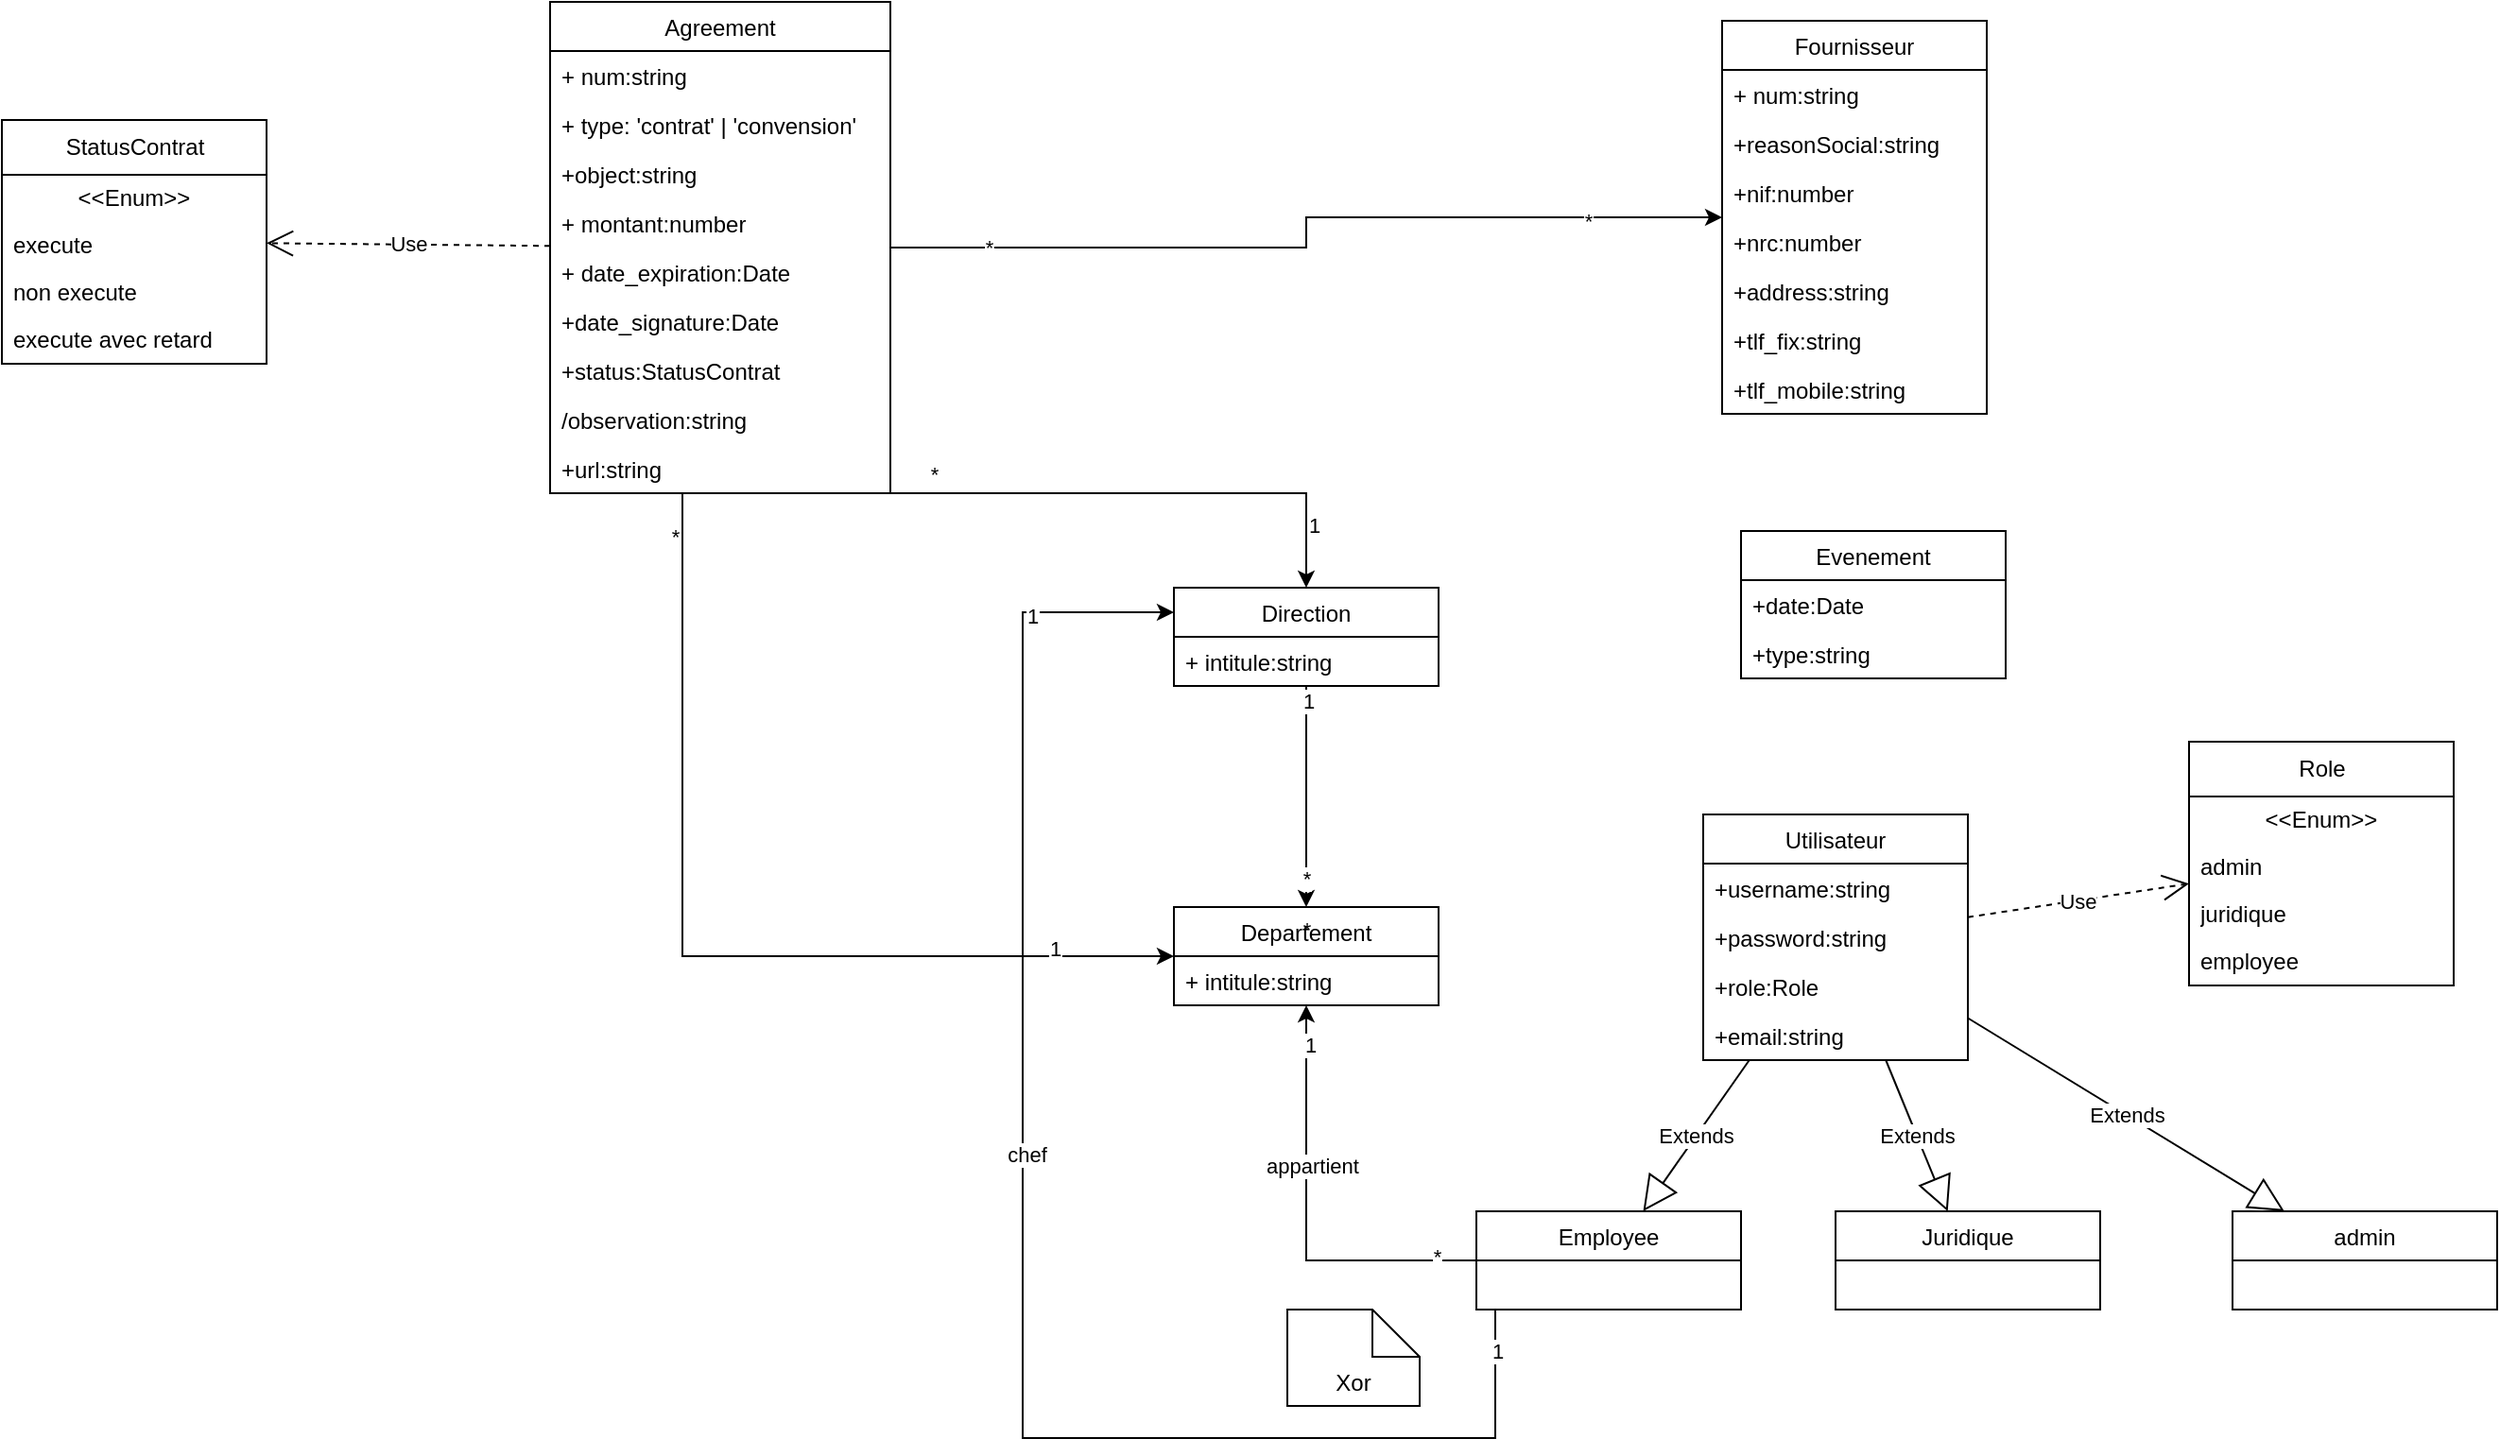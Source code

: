 <mxfile version="20.2.8" type="device"><diagram id="EL7lMZiAikVHlqi0tUtx" name="Page-1"><mxGraphModel dx="2162" dy="692" grid="1" gridSize="10" guides="1" tooltips="1" connect="1" arrows="1" fold="1" page="1" pageScale="1" pageWidth="827" pageHeight="1169" math="0" shadow="0"><root><mxCell id="0"/><mxCell id="1" parent="0"/><mxCell id="Uerh0-OQ4QakUVZc5MlC-25" value="" style="edgeStyle=orthogonalEdgeStyle;rounded=0;orthogonalLoop=1;jettySize=auto;html=1;" parent="1" source="Uerh0-OQ4QakUVZc5MlC-1" target="Uerh0-OQ4QakUVZc5MlC-7" edge="1"><mxGeometry relative="1" as="geometry"><mxPoint x="340" y="128" as="targetPoint"/></mxGeometry></mxCell><mxCell id="Uerh0-OQ4QakUVZc5MlC-26" value="*" style="edgeLabel;html=1;align=center;verticalAlign=middle;resizable=0;points=[];" parent="Uerh0-OQ4QakUVZc5MlC-25" vertex="1" connectable="0"><mxGeometry x="0.687" y="-2" relative="1" as="geometry"><mxPoint as="offset"/></mxGeometry></mxCell><mxCell id="Uerh0-OQ4QakUVZc5MlC-27" value="*" style="edgeLabel;html=1;align=center;verticalAlign=middle;resizable=0;points=[];" parent="Uerh0-OQ4QakUVZc5MlC-25" vertex="1" connectable="0"><mxGeometry x="-0.771" relative="1" as="geometry"><mxPoint as="offset"/></mxGeometry></mxCell><mxCell id="Uerh0-OQ4QakUVZc5MlC-93" value="" style="edgeStyle=orthogonalEdgeStyle;rounded=0;orthogonalLoop=1;jettySize=auto;html=1;" parent="1" source="Uerh0-OQ4QakUVZc5MlC-1" target="Uerh0-OQ4QakUVZc5MlC-29" edge="1"><mxGeometry relative="1" as="geometry"><mxPoint x="140" y="412" as="targetPoint"/><Array as="points"><mxPoint x="140" y="300"/><mxPoint x="360" y="300"/></Array></mxGeometry></mxCell><mxCell id="Uerh0-OQ4QakUVZc5MlC-94" value="1" style="edgeLabel;html=1;align=center;verticalAlign=middle;resizable=0;points=[];" parent="Uerh0-OQ4QakUVZc5MlC-93" vertex="1" connectable="0"><mxGeometry x="0.75" y="4" relative="1" as="geometry"><mxPoint as="offset"/></mxGeometry></mxCell><mxCell id="Uerh0-OQ4QakUVZc5MlC-95" value="*" style="edgeLabel;html=1;align=center;verticalAlign=middle;resizable=0;points=[];" parent="Uerh0-OQ4QakUVZc5MlC-93" vertex="1" connectable="0"><mxGeometry x="-0.781" y="3" relative="1" as="geometry"><mxPoint x="-7" y="-7" as="offset"/></mxGeometry></mxCell><mxCell id="Uerh0-OQ4QakUVZc5MlC-1" value="Agreement" style="swimlane;fontStyle=0;childLayout=stackLayout;horizontal=1;startSize=26;fillColor=none;horizontalStack=0;resizeParent=1;resizeParentMax=0;resizeLast=0;collapsible=1;marginBottom=0;" parent="1" vertex="1"><mxGeometry x="-40" y="40" width="180" height="260" as="geometry"/></mxCell><mxCell id="Uerh0-OQ4QakUVZc5MlC-2" value="+ num:string" style="text;strokeColor=none;fillColor=none;align=left;verticalAlign=top;spacingLeft=4;spacingRight=4;overflow=hidden;rotatable=0;points=[[0,0.5],[1,0.5]];portConstraint=eastwest;" parent="Uerh0-OQ4QakUVZc5MlC-1" vertex="1"><mxGeometry y="26" width="180" height="26" as="geometry"/></mxCell><mxCell id="Uerh0-OQ4QakUVZc5MlC-28" value="+ type: 'contrat' | 'convension'" style="text;strokeColor=none;fillColor=none;align=left;verticalAlign=top;spacingLeft=4;spacingRight=4;overflow=hidden;rotatable=0;points=[[0,0.5],[1,0.5]];portConstraint=eastwest;" parent="Uerh0-OQ4QakUVZc5MlC-1" vertex="1"><mxGeometry y="52" width="180" height="26" as="geometry"/></mxCell><mxCell id="Uerh0-OQ4QakUVZc5MlC-3" value="+object:string" style="text;strokeColor=none;fillColor=none;align=left;verticalAlign=top;spacingLeft=4;spacingRight=4;overflow=hidden;rotatable=0;points=[[0,0.5],[1,0.5]];portConstraint=eastwest;" parent="Uerh0-OQ4QakUVZc5MlC-1" vertex="1"><mxGeometry y="78" width="180" height="26" as="geometry"/></mxCell><mxCell id="Uerh0-OQ4QakUVZc5MlC-4" value="+ montant:number" style="text;strokeColor=none;fillColor=none;align=left;verticalAlign=top;spacingLeft=4;spacingRight=4;overflow=hidden;rotatable=0;points=[[0,0.5],[1,0.5]];portConstraint=eastwest;" parent="Uerh0-OQ4QakUVZc5MlC-1" vertex="1"><mxGeometry y="104" width="180" height="26" as="geometry"/></mxCell><mxCell id="Uerh0-OQ4QakUVZc5MlC-5" value="+ date_expiration:Date" style="text;strokeColor=none;fillColor=none;align=left;verticalAlign=top;spacingLeft=4;spacingRight=4;overflow=hidden;rotatable=0;points=[[0,0.5],[1,0.5]];portConstraint=eastwest;" parent="Uerh0-OQ4QakUVZc5MlC-1" vertex="1"><mxGeometry y="130" width="180" height="26" as="geometry"/></mxCell><mxCell id="Uerh0-OQ4QakUVZc5MlC-6" value="+date_signature:Date" style="text;strokeColor=none;fillColor=none;align=left;verticalAlign=top;spacingLeft=4;spacingRight=4;overflow=hidden;rotatable=0;points=[[0,0.5],[1,0.5]];portConstraint=eastwest;" parent="Uerh0-OQ4QakUVZc5MlC-1" vertex="1"><mxGeometry y="156" width="180" height="26" as="geometry"/></mxCell><mxCell id="Uerh0-OQ4QakUVZc5MlC-65" value="+status:StatusContrat" style="text;strokeColor=none;fillColor=none;align=left;verticalAlign=top;spacingLeft=4;spacingRight=4;overflow=hidden;rotatable=0;points=[[0,0.5],[1,0.5]];portConstraint=eastwest;" parent="Uerh0-OQ4QakUVZc5MlC-1" vertex="1"><mxGeometry y="182" width="180" height="26" as="geometry"/></mxCell><mxCell id="Uerh0-OQ4QakUVZc5MlC-96" value="/observation:string" style="text;strokeColor=none;fillColor=none;align=left;verticalAlign=top;spacingLeft=4;spacingRight=4;overflow=hidden;rotatable=0;points=[[0,0.5],[1,0.5]];portConstraint=eastwest;" parent="Uerh0-OQ4QakUVZc5MlC-1" vertex="1"><mxGeometry y="208" width="180" height="26" as="geometry"/></mxCell><mxCell id="Uerh0-OQ4QakUVZc5MlC-127" value="+url:string" style="text;strokeColor=none;fillColor=none;align=left;verticalAlign=top;spacingLeft=4;spacingRight=4;overflow=hidden;rotatable=0;points=[[0,0.5],[1,0.5]];portConstraint=eastwest;" parent="Uerh0-OQ4QakUVZc5MlC-1" vertex="1"><mxGeometry y="234" width="180" height="26" as="geometry"/></mxCell><mxCell id="Uerh0-OQ4QakUVZc5MlC-7" value="Fournisseur" style="swimlane;fontStyle=0;childLayout=stackLayout;horizontal=1;startSize=26;fillColor=none;horizontalStack=0;resizeParent=1;resizeParentMax=0;resizeLast=0;collapsible=1;marginBottom=0;" parent="1" vertex="1"><mxGeometry x="580" y="50" width="140" height="208" as="geometry"/></mxCell><mxCell id="Uerh0-OQ4QakUVZc5MlC-8" value="+ num:string" style="text;strokeColor=none;fillColor=none;align=left;verticalAlign=top;spacingLeft=4;spacingRight=4;overflow=hidden;rotatable=0;points=[[0,0.5],[1,0.5]];portConstraint=eastwest;" parent="Uerh0-OQ4QakUVZc5MlC-7" vertex="1"><mxGeometry y="26" width="140" height="26" as="geometry"/></mxCell><mxCell id="Uerh0-OQ4QakUVZc5MlC-9" value="+reasonSocial:string" style="text;strokeColor=none;fillColor=none;align=left;verticalAlign=top;spacingLeft=4;spacingRight=4;overflow=hidden;rotatable=0;points=[[0,0.5],[1,0.5]];portConstraint=eastwest;" parent="Uerh0-OQ4QakUVZc5MlC-7" vertex="1"><mxGeometry y="52" width="140" height="26" as="geometry"/></mxCell><mxCell id="Uerh0-OQ4QakUVZc5MlC-13" value="+nif:number" style="text;strokeColor=none;fillColor=none;align=left;verticalAlign=top;spacingLeft=4;spacingRight=4;overflow=hidden;rotatable=0;points=[[0,0.5],[1,0.5]];portConstraint=eastwest;" parent="Uerh0-OQ4QakUVZc5MlC-7" vertex="1"><mxGeometry y="78" width="140" height="26" as="geometry"/></mxCell><mxCell id="Uerh0-OQ4QakUVZc5MlC-17" value="+nrc:number" style="text;strokeColor=none;fillColor=none;align=left;verticalAlign=top;spacingLeft=4;spacingRight=4;overflow=hidden;rotatable=0;points=[[0,0.5],[1,0.5]];portConstraint=eastwest;" parent="Uerh0-OQ4QakUVZc5MlC-7" vertex="1"><mxGeometry y="104" width="140" height="26" as="geometry"/></mxCell><mxCell id="Uerh0-OQ4QakUVZc5MlC-14" value="+address:string" style="text;strokeColor=none;fillColor=none;align=left;verticalAlign=top;spacingLeft=4;spacingRight=4;overflow=hidden;rotatable=0;points=[[0,0.5],[1,0.5]];portConstraint=eastwest;" parent="Uerh0-OQ4QakUVZc5MlC-7" vertex="1"><mxGeometry y="130" width="140" height="26" as="geometry"/></mxCell><mxCell id="Uerh0-OQ4QakUVZc5MlC-15" value="+tlf_fix:string" style="text;strokeColor=none;fillColor=none;align=left;verticalAlign=top;spacingLeft=4;spacingRight=4;overflow=hidden;rotatable=0;points=[[0,0.5],[1,0.5]];portConstraint=eastwest;" parent="Uerh0-OQ4QakUVZc5MlC-7" vertex="1"><mxGeometry y="156" width="140" height="26" as="geometry"/></mxCell><mxCell id="Uerh0-OQ4QakUVZc5MlC-16" value="+tlf_mobile:string" style="text;strokeColor=none;fillColor=none;align=left;verticalAlign=top;spacingLeft=4;spacingRight=4;overflow=hidden;rotatable=0;points=[[0,0.5],[1,0.5]];portConstraint=eastwest;" parent="Uerh0-OQ4QakUVZc5MlC-7" vertex="1"><mxGeometry y="182" width="140" height="26" as="geometry"/></mxCell><mxCell id="Uerh0-OQ4QakUVZc5MlC-40" value="" style="edgeStyle=orthogonalEdgeStyle;rounded=0;orthogonalLoop=1;jettySize=auto;html=1;" parent="1" source="Uerh0-OQ4QakUVZc5MlC-29" target="Uerh0-OQ4QakUVZc5MlC-37" edge="1"><mxGeometry relative="1" as="geometry"><mxPoint x="390" y="336" as="targetPoint"/><Array as="points"><mxPoint x="360" y="460"/><mxPoint x="360" y="460"/></Array></mxGeometry></mxCell><mxCell id="Uerh0-OQ4QakUVZc5MlC-41" value="*" style="edgeLabel;html=1;align=center;verticalAlign=middle;resizable=0;points=[];" parent="Uerh0-OQ4QakUVZc5MlC-40" vertex="1" connectable="0"><mxGeometry x="0.647" y="2" relative="1" as="geometry"><mxPoint x="-2" y="32" as="offset"/></mxGeometry></mxCell><mxCell id="Uerh0-OQ4QakUVZc5MlC-42" value="1" style="edgeLabel;html=1;align=center;verticalAlign=middle;resizable=0;points=[];" parent="Uerh0-OQ4QakUVZc5MlC-40" vertex="1" connectable="0"><mxGeometry x="-0.866" y="1" relative="1" as="geometry"><mxPoint as="offset"/></mxGeometry></mxCell><mxCell id="Uerh0-OQ4QakUVZc5MlC-91" value="*" style="edgeLabel;html=1;align=center;verticalAlign=middle;resizable=0;points=[];" parent="Uerh0-OQ4QakUVZc5MlC-40" vertex="1" connectable="0"><mxGeometry x="0.743" relative="1" as="geometry"><mxPoint as="offset"/></mxGeometry></mxCell><mxCell id="Uerh0-OQ4QakUVZc5MlC-29" value="Direction" style="swimlane;fontStyle=0;childLayout=stackLayout;horizontal=1;startSize=26;fillColor=none;horizontalStack=0;resizeParent=1;resizeParentMax=0;resizeLast=0;collapsible=1;marginBottom=0;" parent="1" vertex="1"><mxGeometry x="290" y="350" width="140" height="52" as="geometry"/></mxCell><mxCell id="Uerh0-OQ4QakUVZc5MlC-30" value="+ intitule:string" style="text;strokeColor=none;fillColor=none;align=left;verticalAlign=top;spacingLeft=4;spacingRight=4;overflow=hidden;rotatable=0;points=[[0,0.5],[1,0.5]];portConstraint=eastwest;" parent="Uerh0-OQ4QakUVZc5MlC-29" vertex="1"><mxGeometry y="26" width="140" height="26" as="geometry"/></mxCell><mxCell id="Uerh0-OQ4QakUVZc5MlC-37" value="Departement" style="swimlane;fontStyle=0;childLayout=stackLayout;horizontal=1;startSize=26;fillColor=none;horizontalStack=0;resizeParent=1;resizeParentMax=0;resizeLast=0;collapsible=1;marginBottom=0;" parent="1" vertex="1"><mxGeometry x="290" y="519" width="140" height="52" as="geometry"/></mxCell><mxCell id="Uerh0-OQ4QakUVZc5MlC-38" value="+ intitule:string" style="text;strokeColor=none;fillColor=none;align=left;verticalAlign=top;spacingLeft=4;spacingRight=4;overflow=hidden;rotatable=0;points=[[0,0.5],[1,0.5]];portConstraint=eastwest;" parent="Uerh0-OQ4QakUVZc5MlC-37" vertex="1"><mxGeometry y="26" width="140" height="26" as="geometry"/></mxCell><mxCell id="Uerh0-OQ4QakUVZc5MlC-43" value="Evenement" style="swimlane;fontStyle=0;childLayout=stackLayout;horizontal=1;startSize=26;fillColor=none;horizontalStack=0;resizeParent=1;resizeParentMax=0;resizeLast=0;collapsible=1;marginBottom=0;" parent="1" vertex="1"><mxGeometry x="590" y="320" width="140" height="78" as="geometry"/></mxCell><mxCell id="Uerh0-OQ4QakUVZc5MlC-44" value="+date:Date" style="text;strokeColor=none;fillColor=none;align=left;verticalAlign=top;spacingLeft=4;spacingRight=4;overflow=hidden;rotatable=0;points=[[0,0.5],[1,0.5]];portConstraint=eastwest;" parent="Uerh0-OQ4QakUVZc5MlC-43" vertex="1"><mxGeometry y="26" width="140" height="26" as="geometry"/></mxCell><mxCell id="Uerh0-OQ4QakUVZc5MlC-101" value="+type:string" style="text;strokeColor=none;fillColor=none;align=left;verticalAlign=top;spacingLeft=4;spacingRight=4;overflow=hidden;rotatable=0;points=[[0,0.5],[1,0.5]];portConstraint=eastwest;" parent="Uerh0-OQ4QakUVZc5MlC-43" vertex="1"><mxGeometry y="52" width="140" height="26" as="geometry"/></mxCell><mxCell id="Uerh0-OQ4QakUVZc5MlC-53" value="Utilisateur" style="swimlane;fontStyle=0;childLayout=stackLayout;horizontal=1;startSize=26;fillColor=none;horizontalStack=0;resizeParent=1;resizeParentMax=0;resizeLast=0;collapsible=1;marginBottom=0;" parent="1" vertex="1"><mxGeometry x="570" y="470" width="140" height="130" as="geometry"/></mxCell><mxCell id="Uerh0-OQ4QakUVZc5MlC-54" value="+username:string" style="text;strokeColor=none;fillColor=none;align=left;verticalAlign=top;spacingLeft=4;spacingRight=4;overflow=hidden;rotatable=0;points=[[0,0.5],[1,0.5]];portConstraint=eastwest;" parent="Uerh0-OQ4QakUVZc5MlC-53" vertex="1"><mxGeometry y="26" width="140" height="26" as="geometry"/></mxCell><mxCell id="Uerh0-OQ4QakUVZc5MlC-55" value="+password:string" style="text;strokeColor=none;fillColor=none;align=left;verticalAlign=top;spacingLeft=4;spacingRight=4;overflow=hidden;rotatable=0;points=[[0,0.5],[1,0.5]];portConstraint=eastwest;" parent="Uerh0-OQ4QakUVZc5MlC-53" vertex="1"><mxGeometry y="52" width="140" height="26" as="geometry"/></mxCell><mxCell id="Uerh0-OQ4QakUVZc5MlC-64" value="+role:Role" style="text;strokeColor=none;fillColor=none;align=left;verticalAlign=top;spacingLeft=4;spacingRight=4;overflow=hidden;rotatable=0;points=[[0,0.5],[1,0.5]];portConstraint=eastwest;" parent="Uerh0-OQ4QakUVZc5MlC-53" vertex="1"><mxGeometry y="78" width="140" height="26" as="geometry"/></mxCell><mxCell id="Uerh0-OQ4QakUVZc5MlC-56" value="+email:string" style="text;strokeColor=none;fillColor=none;align=left;verticalAlign=top;spacingLeft=4;spacingRight=4;overflow=hidden;rotatable=0;points=[[0,0.5],[1,0.5]];portConstraint=eastwest;" parent="Uerh0-OQ4QakUVZc5MlC-53" vertex="1"><mxGeometry y="104" width="140" height="26" as="geometry"/></mxCell><mxCell id="Uerh0-OQ4QakUVZc5MlC-66" value="&lt;span style=&quot;font-weight: 400; text-align: left;&quot;&gt;StatusContrat&lt;/span&gt;" style="swimlane;fontStyle=1;align=center;verticalAlign=middle;childLayout=stackLayout;horizontal=1;startSize=29;horizontalStack=0;resizeParent=1;resizeParentMax=0;resizeLast=0;collapsible=0;marginBottom=0;html=1;" parent="1" vertex="1"><mxGeometry x="-330" y="102.5" width="140" height="129" as="geometry"/></mxCell><mxCell id="Uerh0-OQ4QakUVZc5MlC-67" value="&amp;lt;&amp;lt;Enum&amp;gt;&amp;gt;" style="text;html=1;strokeColor=none;fillColor=none;align=center;verticalAlign=middle;spacingLeft=4;spacingRight=4;overflow=hidden;rotatable=0;points=[[0,0.5],[1,0.5]];portConstraint=eastwest;" parent="Uerh0-OQ4QakUVZc5MlC-66" vertex="1"><mxGeometry y="29" width="140" height="25" as="geometry"/></mxCell><mxCell id="Uerh0-OQ4QakUVZc5MlC-68" value="execute" style="text;html=1;strokeColor=none;fillColor=none;align=left;verticalAlign=middle;spacingLeft=4;spacingRight=4;overflow=hidden;rotatable=0;points=[[0,0.5],[1,0.5]];portConstraint=eastwest;" parent="Uerh0-OQ4QakUVZc5MlC-66" vertex="1"><mxGeometry y="54" width="140" height="25" as="geometry"/></mxCell><mxCell id="Uerh0-OQ4QakUVZc5MlC-77" value="non execute" style="text;html=1;strokeColor=none;fillColor=none;align=left;verticalAlign=middle;spacingLeft=4;spacingRight=4;overflow=hidden;rotatable=0;points=[[0,0.5],[1,0.5]];portConstraint=eastwest;" parent="Uerh0-OQ4QakUVZc5MlC-66" vertex="1"><mxGeometry y="79" width="140" height="25" as="geometry"/></mxCell><mxCell id="Uerh0-OQ4QakUVZc5MlC-78" value="execute avec retard" style="text;html=1;strokeColor=none;fillColor=none;align=left;verticalAlign=middle;spacingLeft=4;spacingRight=4;overflow=hidden;rotatable=0;points=[[0,0.5],[1,0.5]];portConstraint=eastwest;" parent="Uerh0-OQ4QakUVZc5MlC-66" vertex="1"><mxGeometry y="104" width="140" height="25" as="geometry"/></mxCell><mxCell id="Uerh0-OQ4QakUVZc5MlC-69" value="admin" style="swimlane;fontStyle=0;childLayout=stackLayout;horizontal=1;startSize=26;fillColor=none;horizontalStack=0;resizeParent=1;resizeParentMax=0;resizeLast=0;collapsible=1;marginBottom=0;" parent="1" vertex="1"><mxGeometry x="850" y="680" width="140" height="52" as="geometry"/></mxCell><mxCell id="Uerh0-OQ4QakUVZc5MlC-79" value="&lt;span style=&quot;font-weight: 400; text-align: left;&quot;&gt;Role&lt;/span&gt;" style="swimlane;fontStyle=1;align=center;verticalAlign=middle;childLayout=stackLayout;horizontal=1;startSize=29;horizontalStack=0;resizeParent=1;resizeParentMax=0;resizeLast=0;collapsible=0;marginBottom=0;html=1;" parent="1" vertex="1"><mxGeometry x="827" y="431.5" width="140" height="129" as="geometry"/></mxCell><mxCell id="Uerh0-OQ4QakUVZc5MlC-80" value="&amp;lt;&amp;lt;Enum&amp;gt;&amp;gt;" style="text;html=1;strokeColor=none;fillColor=none;align=center;verticalAlign=middle;spacingLeft=4;spacingRight=4;overflow=hidden;rotatable=0;points=[[0,0.5],[1,0.5]];portConstraint=eastwest;" parent="Uerh0-OQ4QakUVZc5MlC-79" vertex="1"><mxGeometry y="29" width="140" height="25" as="geometry"/></mxCell><mxCell id="Uerh0-OQ4QakUVZc5MlC-81" value="admin" style="text;html=1;strokeColor=none;fillColor=none;align=left;verticalAlign=middle;spacingLeft=4;spacingRight=4;overflow=hidden;rotatable=0;points=[[0,0.5],[1,0.5]];portConstraint=eastwest;" parent="Uerh0-OQ4QakUVZc5MlC-79" vertex="1"><mxGeometry y="54" width="140" height="25" as="geometry"/></mxCell><mxCell id="Uerh0-OQ4QakUVZc5MlC-82" value="juridique" style="text;html=1;strokeColor=none;fillColor=none;align=left;verticalAlign=middle;spacingLeft=4;spacingRight=4;overflow=hidden;rotatable=0;points=[[0,0.5],[1,0.5]];portConstraint=eastwest;" parent="Uerh0-OQ4QakUVZc5MlC-79" vertex="1"><mxGeometry y="79" width="140" height="25" as="geometry"/></mxCell><mxCell id="Uerh0-OQ4QakUVZc5MlC-83" value="&lt;span style=&quot;text-align: center;&quot;&gt;employee&lt;/span&gt;" style="text;html=1;strokeColor=none;fillColor=none;align=left;verticalAlign=middle;spacingLeft=4;spacingRight=4;overflow=hidden;rotatable=0;points=[[0,0.5],[1,0.5]];portConstraint=eastwest;" parent="Uerh0-OQ4QakUVZc5MlC-79" vertex="1"><mxGeometry y="104" width="140" height="25" as="geometry"/></mxCell><mxCell id="Uerh0-OQ4QakUVZc5MlC-84" value="Extends" style="endArrow=block;endSize=16;endFill=0;html=1;rounded=0;" parent="1" source="Uerh0-OQ4QakUVZc5MlC-53" target="Uerh0-OQ4QakUVZc5MlC-69" edge="1"><mxGeometry width="160" relative="1" as="geometry"><mxPoint x="510" y="680" as="sourcePoint"/><mxPoint x="510" y="670" as="targetPoint"/></mxGeometry></mxCell><mxCell id="Uerh0-OQ4QakUVZc5MlC-86" value="Use" style="endArrow=open;endSize=12;dashed=1;html=1;rounded=0;" parent="1" source="Uerh0-OQ4QakUVZc5MlC-53" target="Uerh0-OQ4QakUVZc5MlC-79" edge="1"><mxGeometry width="160" relative="1" as="geometry"><mxPoint x="700" y="700" as="sourcePoint"/><mxPoint x="860" y="700" as="targetPoint"/></mxGeometry></mxCell><mxCell id="Uerh0-OQ4QakUVZc5MlC-87" value="Juridique" style="swimlane;fontStyle=0;childLayout=stackLayout;horizontal=1;startSize=26;fillColor=none;horizontalStack=0;resizeParent=1;resizeParentMax=0;resizeLast=0;collapsible=1;marginBottom=0;" parent="1" vertex="1"><mxGeometry x="640" y="680" width="140" height="52" as="geometry"/></mxCell><mxCell id="Uerh0-OQ4QakUVZc5MlC-89" value="Extends" style="endArrow=block;endSize=16;endFill=0;html=1;rounded=0;" parent="1" source="Uerh0-OQ4QakUVZc5MlC-53" target="Uerh0-OQ4QakUVZc5MlC-87" edge="1"><mxGeometry width="160" relative="1" as="geometry"><mxPoint x="580.0" y="608" as="sourcePoint"/><mxPoint x="488.889" y="690.0" as="targetPoint"/></mxGeometry></mxCell><mxCell id="Uerh0-OQ4QakUVZc5MlC-90" value="Extends" style="endArrow=block;endSize=16;endFill=0;html=1;rounded=0;" parent="1" source="Uerh0-OQ4QakUVZc5MlC-53" target="Uerh0-OQ4QakUVZc5MlC-106" edge="1"><mxGeometry width="160" relative="1" as="geometry"><mxPoint x="653.801" y="610" as="sourcePoint"/><mxPoint x="812.619" y="680" as="targetPoint"/></mxGeometry></mxCell><mxCell id="Uerh0-OQ4QakUVZc5MlC-97" value="Use" style="endArrow=open;endSize=12;dashed=1;html=1;rounded=0;" parent="1" source="Uerh0-OQ4QakUVZc5MlC-1" target="Uerh0-OQ4QakUVZc5MlC-66" edge="1"><mxGeometry width="160" relative="1" as="geometry"><mxPoint x="-127" y="301.757" as="sourcePoint"/><mxPoint x="-10" y="284.003" as="targetPoint"/></mxGeometry></mxCell><mxCell id="Uerh0-OQ4QakUVZc5MlC-114" value="" style="edgeStyle=orthogonalEdgeStyle;rounded=0;orthogonalLoop=1;jettySize=auto;html=1;" parent="1" source="Uerh0-OQ4QakUVZc5MlC-106" target="Uerh0-OQ4QakUVZc5MlC-37" edge="1"><mxGeometry relative="1" as="geometry"><mxPoint x="370" y="706" as="targetPoint"/></mxGeometry></mxCell><mxCell id="Uerh0-OQ4QakUVZc5MlC-116" value="*" style="edgeLabel;html=1;align=center;verticalAlign=middle;resizable=0;points=[];" parent="Uerh0-OQ4QakUVZc5MlC-114" vertex="1" connectable="0"><mxGeometry x="-0.811" y="-2" relative="1" as="geometry"><mxPoint as="offset"/></mxGeometry></mxCell><mxCell id="Uerh0-OQ4QakUVZc5MlC-117" value="1" style="edgeLabel;html=1;align=center;verticalAlign=middle;resizable=0;points=[];" parent="Uerh0-OQ4QakUVZc5MlC-114" vertex="1" connectable="0"><mxGeometry x="0.82" y="-2" relative="1" as="geometry"><mxPoint as="offset"/></mxGeometry></mxCell><mxCell id="Uerh0-OQ4QakUVZc5MlC-126" value="appartient" style="edgeLabel;html=1;align=center;verticalAlign=middle;resizable=0;points=[];" parent="Uerh0-OQ4QakUVZc5MlC-114" vertex="1" connectable="0"><mxGeometry x="0.248" y="-3" relative="1" as="geometry"><mxPoint as="offset"/></mxGeometry></mxCell><mxCell id="Uerh0-OQ4QakUVZc5MlC-106" value="Employee" style="swimlane;fontStyle=0;childLayout=stackLayout;horizontal=1;startSize=26;fillColor=none;horizontalStack=0;resizeParent=1;resizeParentMax=0;resizeLast=0;collapsible=1;marginBottom=0;" parent="1" vertex="1"><mxGeometry x="450" y="680" width="140" height="52" as="geometry"/></mxCell><mxCell id="Uerh0-OQ4QakUVZc5MlC-118" value="" style="edgeStyle=orthogonalEdgeStyle;rounded=0;orthogonalLoop=1;jettySize=auto;html=1;entryX=0;entryY=0.25;entryDx=0;entryDy=0;" parent="1" source="Uerh0-OQ4QakUVZc5MlC-106" target="Uerh0-OQ4QakUVZc5MlC-29" edge="1"><mxGeometry relative="1" as="geometry"><mxPoint x="460" y="716" as="sourcePoint"/><mxPoint x="370.0" y="581" as="targetPoint"/><Array as="points"><mxPoint x="460" y="800"/><mxPoint x="210" y="800"/><mxPoint x="210" y="363"/></Array></mxGeometry></mxCell><mxCell id="Uerh0-OQ4QakUVZc5MlC-120" value="1" style="edgeLabel;html=1;align=center;verticalAlign=middle;resizable=0;points=[];" parent="Uerh0-OQ4QakUVZc5MlC-118" vertex="1" connectable="0"><mxGeometry x="0.82" y="-2" relative="1" as="geometry"><mxPoint as="offset"/></mxGeometry></mxCell><mxCell id="Uerh0-OQ4QakUVZc5MlC-125" value="chef" style="edgeLabel;html=1;align=center;verticalAlign=middle;resizable=0;points=[];" parent="Uerh0-OQ4QakUVZc5MlC-118" vertex="1" connectable="0"><mxGeometry x="0.121" y="-2" relative="1" as="geometry"><mxPoint as="offset"/></mxGeometry></mxCell><mxCell id="StaDKxA-iYTIatWRvQio-1" value="1" style="edgeLabel;html=1;align=center;verticalAlign=middle;resizable=0;points=[];" vertex="1" connectable="0" parent="Uerh0-OQ4QakUVZc5MlC-118"><mxGeometry x="-0.949" relative="1" as="geometry"><mxPoint x="1" as="offset"/></mxGeometry></mxCell><mxCell id="Uerh0-OQ4QakUVZc5MlC-121" value="Xor" style="shape=note2;boundedLbl=1;whiteSpace=wrap;html=1;size=25;verticalAlign=top;align=center;" parent="1" vertex="1"><mxGeometry x="350" y="732" width="70" height="51" as="geometry"/></mxCell><mxCell id="Uerh0-OQ4QakUVZc5MlC-128" value="" style="edgeStyle=orthogonalEdgeStyle;rounded=0;orthogonalLoop=1;jettySize=auto;html=1;" parent="1" source="Uerh0-OQ4QakUVZc5MlC-1" target="Uerh0-OQ4QakUVZc5MlC-37" edge="1"><mxGeometry relative="1" as="geometry"><mxPoint x="30" y="307" as="sourcePoint"/><mxPoint x="370.0" y="360" as="targetPoint"/><Array as="points"><mxPoint x="30" y="545"/></Array></mxGeometry></mxCell><mxCell id="Uerh0-OQ4QakUVZc5MlC-129" value="1" style="edgeLabel;html=1;align=center;verticalAlign=middle;resizable=0;points=[];" parent="Uerh0-OQ4QakUVZc5MlC-128" vertex="1" connectable="0"><mxGeometry x="0.75" y="4" relative="1" as="geometry"><mxPoint as="offset"/></mxGeometry></mxCell><mxCell id="Uerh0-OQ4QakUVZc5MlC-130" value="*" style="edgeLabel;html=1;align=center;verticalAlign=middle;resizable=0;points=[];" parent="Uerh0-OQ4QakUVZc5MlC-128" vertex="1" connectable="0"><mxGeometry x="-0.781" y="3" relative="1" as="geometry"><mxPoint x="-7" y="-33" as="offset"/></mxGeometry></mxCell></root></mxGraphModel></diagram></mxfile>